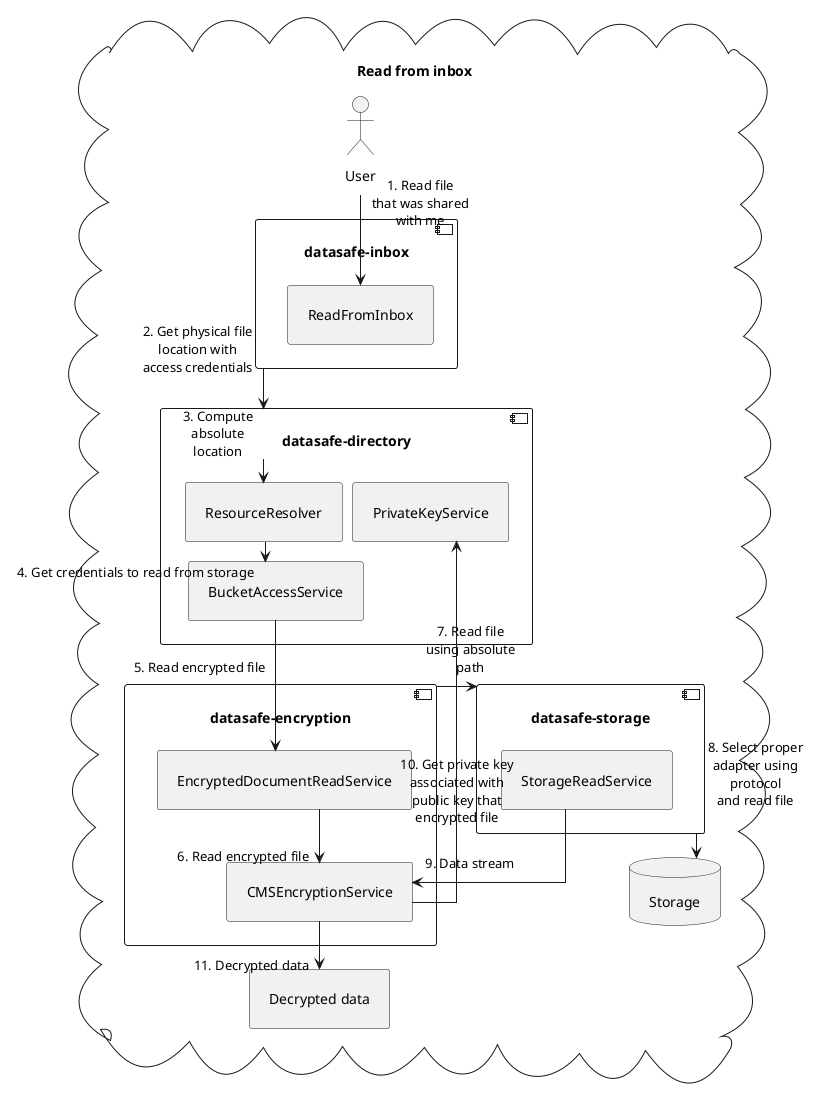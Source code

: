@startuml

skinparam ranksep 20
skinparam nodesep 10
skinparam linetype ortho
skinparam Padding 10

cloud "Read from inbox" {
    actor User as u

    component datasafe-inbox as inbox {
     rectangle ReadFromInbox
    }

    component datasafe-directory as directory {
     rectangle ResourceResolver
     rectangle BucketAccessService
     rectangle PrivateKeyService
    }

    component datasafe-encryption as encryption {
     rectangle EncryptedDocumentReadService
     rectangle CMSEncryptionService
    }

    component datasafe-storage as storage{
     rectangle StorageReadService
    }

    database "Storage" as PhysicalStorage
    rectangle "Decrypted data" as Data

    u --> ReadFromInbox : 1. Read file\nthat was shared\nwith me
    inbox --> directory : 2. Get physical file\nlocation with\naccess credentials
    directory --> ResourceResolver : 3. Compute\nabsolute\nlocation
    ResourceResolver --> BucketAccessService : 4. Get credentials to read from storage
    BucketAccessService --> EncryptedDocumentReadService : 5. Read encrypted file
    EncryptedDocumentReadService --> CMSEncryptionService : 6. Read encrypted file
    encryption --> storage : 7. Read file\nusing absolute\npath
    storage --> PhysicalStorage : 8. Select proper\nadapter using\nprotocol\nand read file
    StorageReadService --> CMSEncryptionService : 9. Data stream
    CMSEncryptionService --> PrivateKeyService : 10. Get private key\nassociated with\npublic key that\nencrypted file
    CMSEncryptionService --> Data : 11. Decrypted data
}

@enduml